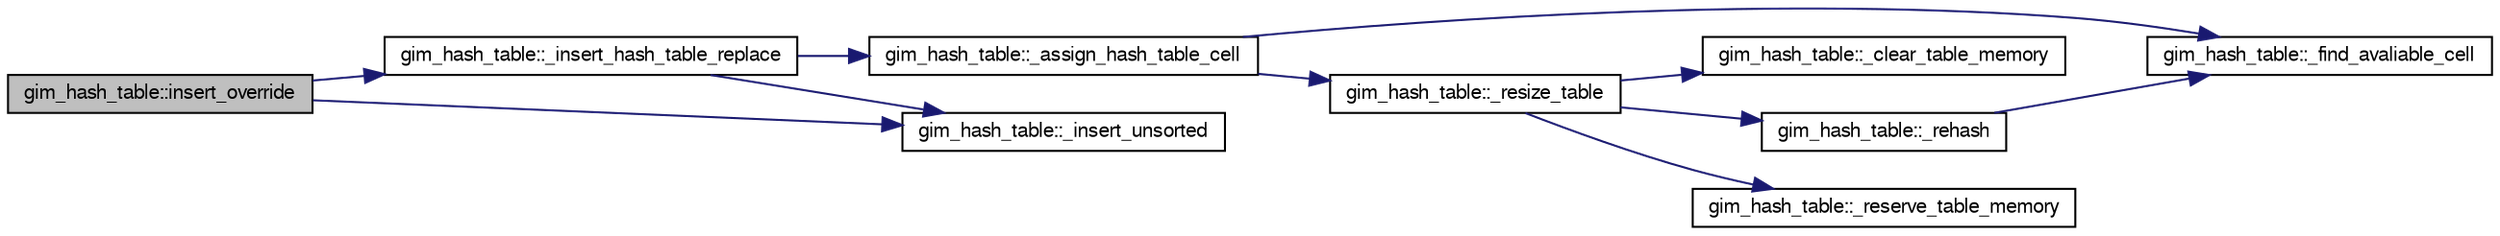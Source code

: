 digraph G
{
  bgcolor="transparent";
  edge [fontname="FreeSans",fontsize=10,labelfontname="FreeSans",labelfontsize=10];
  node [fontname="FreeSans",fontsize=10,shape=record];
  rankdir=LR;
  Node1 [label="gim_hash_table::insert_override",height=0.2,width=0.4,color="black", fillcolor="grey75", style="filled" fontcolor="black"];
  Node1 -> Node2 [color="midnightblue",fontsize=10,style="solid"];
  Node2 [label="gim_hash_table::_insert_hash_table_replace",height=0.2,width=0.4,color="black",URL="$classgim__hash__table.html#6ebfb7415bd946855ec5730651f7c191",tooltip="insert an element in hash table."];
  Node2 -> Node3 [color="midnightblue",fontsize=10,style="solid"];
  Node3 [label="gim_hash_table::_assign_hash_table_cell",height=0.2,width=0.4,color="black",URL="$classgim__hash__table.html#93e5bf5c573a39e21e9bd0a4aec38e1a",tooltip="Finds an avaliable hash table cell, and resizes the table if there isn&#39;t space..."];
  Node3 -> Node4 [color="midnightblue",fontsize=10,style="solid"];
  Node4 [label="gim_hash_table::_find_avaliable_cell",height=0.2,width=0.4,color="black",URL="$classgim__hash__table.html#cc2d3d29a0190232386fb155ec9e5d8f",tooltip="Find the avaliable cell for the hashkey, and return an existing cell if it has the..."];
  Node3 -> Node5 [color="midnightblue",fontsize=10,style="solid"];
  Node5 [label="gim_hash_table::_resize_table",height=0.2,width=0.4,color="black",URL="$classgim__hash__table.html#51905040dee4c41954f5de1634c090dd",tooltip="Resize hash table indices."];
  Node5 -> Node6 [color="midnightblue",fontsize=10,style="solid"];
  Node6 [label="gim_hash_table::_clear_table_memory",height=0.2,width=0.4,color="black",URL="$classgim__hash__table.html#06933fdb198971dcd753564d1d6e9424",tooltip="Clear all memory for the hash table."];
  Node5 -> Node7 [color="midnightblue",fontsize=10,style="solid"];
  Node7 [label="gim_hash_table::_rehash",height=0.2,width=0.4,color="black",URL="$classgim__hash__table.html#a33115e75d8cc5c489fa6ce8b1a23654",tooltip="Invalidates the keys (Assigning GIM_INVALID_HASH to all) Reorders the hash keys."];
  Node7 -> Node4 [color="midnightblue",fontsize=10,style="solid"];
  Node5 -> Node8 [color="midnightblue",fontsize=10,style="solid"];
  Node8 [label="gim_hash_table::_reserve_table_memory",height=0.2,width=0.4,color="black",URL="$classgim__hash__table.html#4d9347e131c0e17ac2d4966c092817f8",tooltip="reserves the memory for the hash table."];
  Node2 -> Node9 [color="midnightblue",fontsize=10,style="solid"];
  Node9 [label="gim_hash_table::_insert_unsorted",height=0.2,width=0.4,color="black",URL="$classgim__hash__table.html#95f93f63d75663f494388dc03423332f",tooltip="Fast insertion in m_nodes array."];
  Node1 -> Node9 [color="midnightblue",fontsize=10,style="solid"];
}
